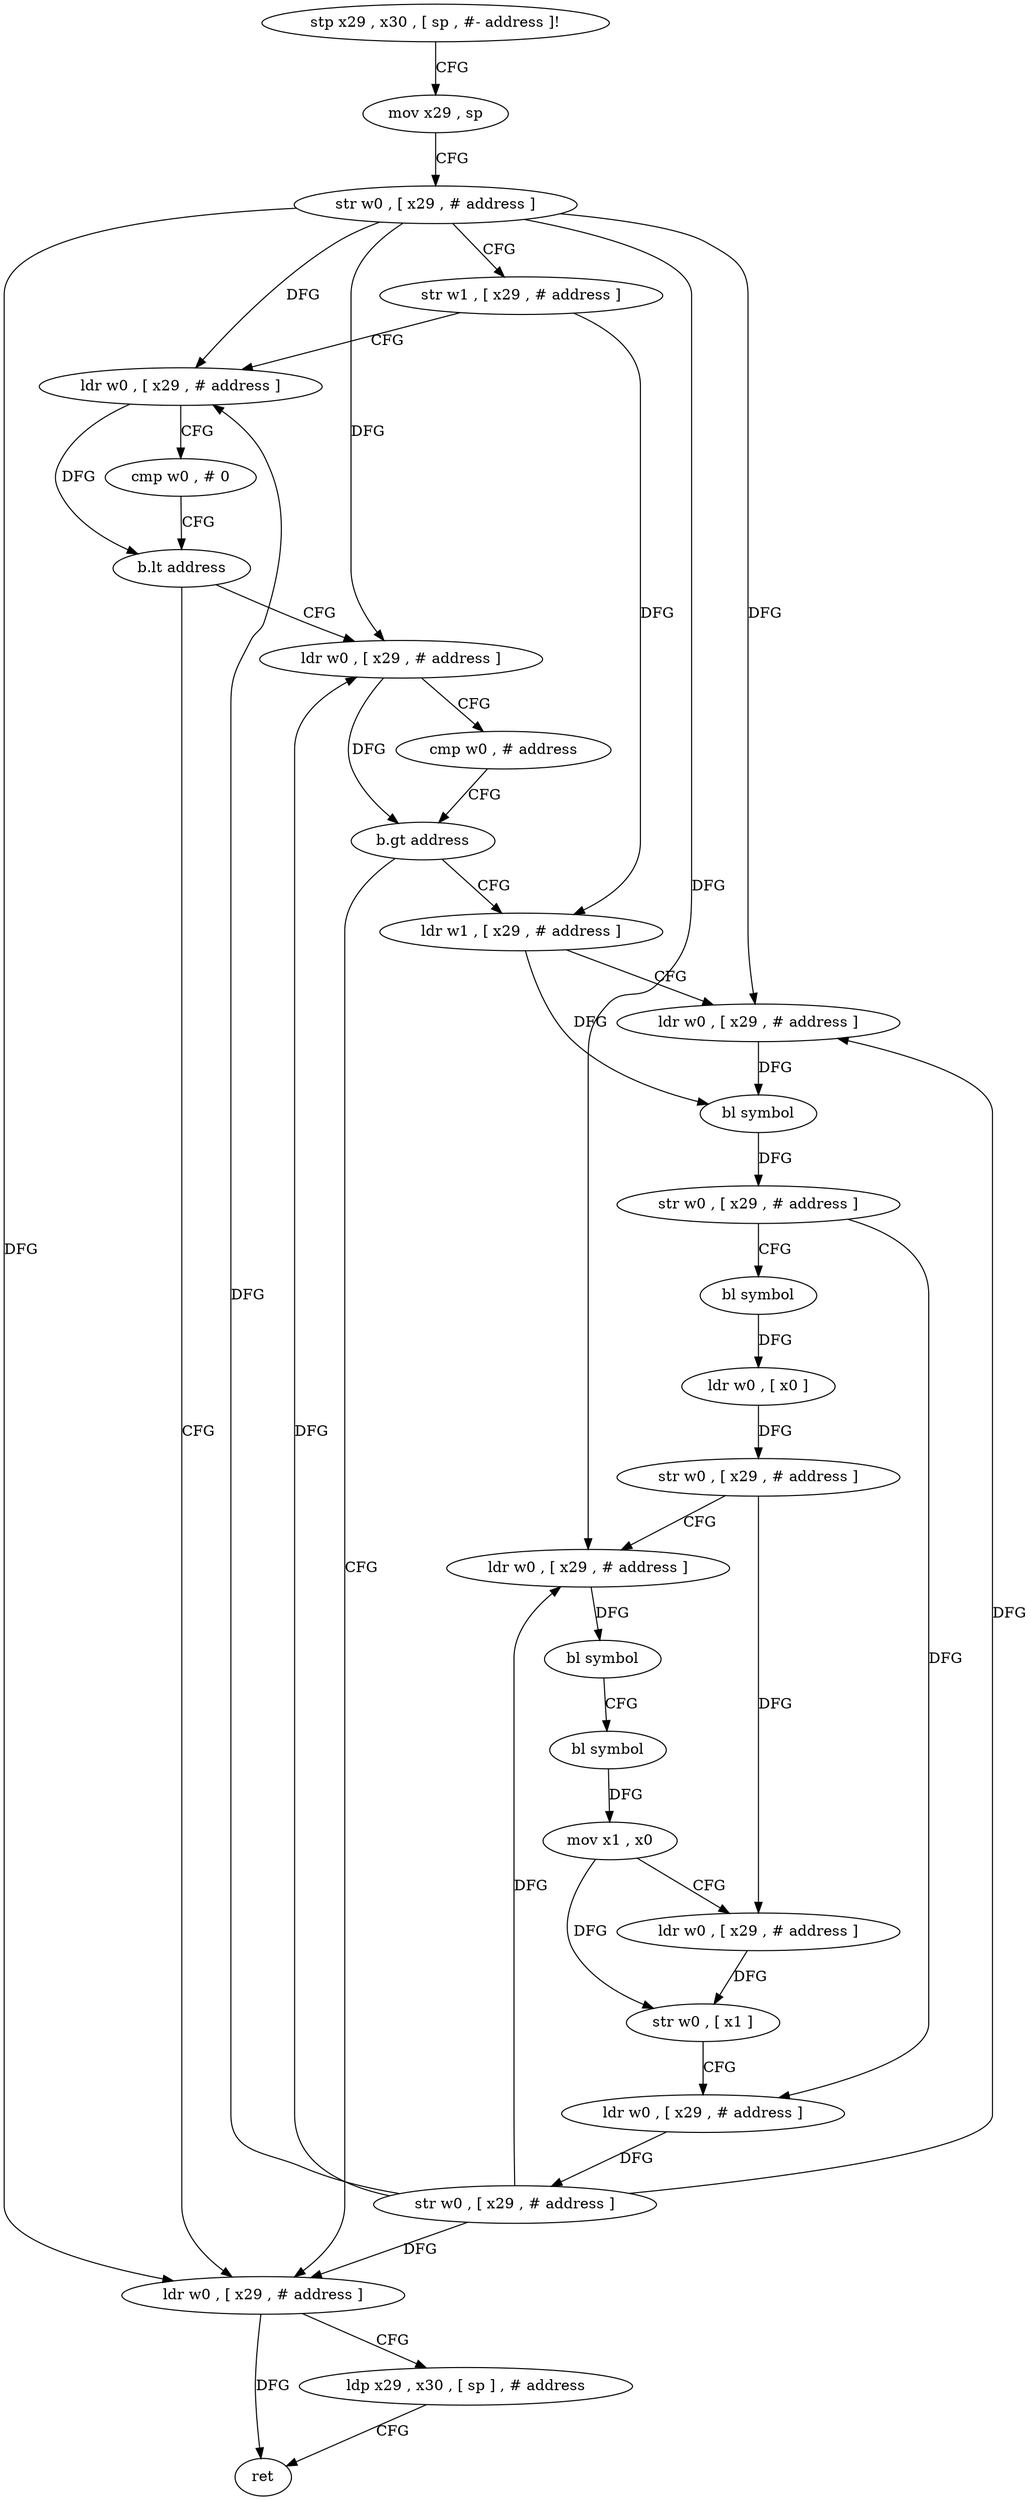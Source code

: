 digraph "func" {
"212524" [label = "stp x29 , x30 , [ sp , #- address ]!" ]
"212528" [label = "mov x29 , sp" ]
"212532" [label = "str w0 , [ x29 , # address ]" ]
"212536" [label = "str w1 , [ x29 , # address ]" ]
"212540" [label = "ldr w0 , [ x29 , # address ]" ]
"212544" [label = "cmp w0 , # 0" ]
"212548" [label = "b.lt address" ]
"212624" [label = "ldr w0 , [ x29 , # address ]" ]
"212552" [label = "ldr w0 , [ x29 , # address ]" ]
"212628" [label = "ldp x29 , x30 , [ sp ] , # address" ]
"212632" [label = "ret" ]
"212556" [label = "cmp w0 , # address" ]
"212560" [label = "b.gt address" ]
"212564" [label = "ldr w1 , [ x29 , # address ]" ]
"212568" [label = "ldr w0 , [ x29 , # address ]" ]
"212572" [label = "bl symbol" ]
"212576" [label = "str w0 , [ x29 , # address ]" ]
"212580" [label = "bl symbol" ]
"212584" [label = "ldr w0 , [ x0 ]" ]
"212588" [label = "str w0 , [ x29 , # address ]" ]
"212592" [label = "ldr w0 , [ x29 , # address ]" ]
"212596" [label = "bl symbol" ]
"212600" [label = "bl symbol" ]
"212604" [label = "mov x1 , x0" ]
"212608" [label = "ldr w0 , [ x29 , # address ]" ]
"212612" [label = "str w0 , [ x1 ]" ]
"212616" [label = "ldr w0 , [ x29 , # address ]" ]
"212620" [label = "str w0 , [ x29 , # address ]" ]
"212524" -> "212528" [ label = "CFG" ]
"212528" -> "212532" [ label = "CFG" ]
"212532" -> "212536" [ label = "CFG" ]
"212532" -> "212540" [ label = "DFG" ]
"212532" -> "212624" [ label = "DFG" ]
"212532" -> "212552" [ label = "DFG" ]
"212532" -> "212568" [ label = "DFG" ]
"212532" -> "212592" [ label = "DFG" ]
"212536" -> "212540" [ label = "CFG" ]
"212536" -> "212564" [ label = "DFG" ]
"212540" -> "212544" [ label = "CFG" ]
"212540" -> "212548" [ label = "DFG" ]
"212544" -> "212548" [ label = "CFG" ]
"212548" -> "212624" [ label = "CFG" ]
"212548" -> "212552" [ label = "CFG" ]
"212624" -> "212628" [ label = "CFG" ]
"212624" -> "212632" [ label = "DFG" ]
"212552" -> "212556" [ label = "CFG" ]
"212552" -> "212560" [ label = "DFG" ]
"212628" -> "212632" [ label = "CFG" ]
"212556" -> "212560" [ label = "CFG" ]
"212560" -> "212624" [ label = "CFG" ]
"212560" -> "212564" [ label = "CFG" ]
"212564" -> "212568" [ label = "CFG" ]
"212564" -> "212572" [ label = "DFG" ]
"212568" -> "212572" [ label = "DFG" ]
"212572" -> "212576" [ label = "DFG" ]
"212576" -> "212580" [ label = "CFG" ]
"212576" -> "212616" [ label = "DFG" ]
"212580" -> "212584" [ label = "DFG" ]
"212584" -> "212588" [ label = "DFG" ]
"212588" -> "212592" [ label = "CFG" ]
"212588" -> "212608" [ label = "DFG" ]
"212592" -> "212596" [ label = "DFG" ]
"212596" -> "212600" [ label = "CFG" ]
"212600" -> "212604" [ label = "DFG" ]
"212604" -> "212608" [ label = "CFG" ]
"212604" -> "212612" [ label = "DFG" ]
"212608" -> "212612" [ label = "DFG" ]
"212612" -> "212616" [ label = "CFG" ]
"212616" -> "212620" [ label = "DFG" ]
"212620" -> "212624" [ label = "DFG" ]
"212620" -> "212540" [ label = "DFG" ]
"212620" -> "212552" [ label = "DFG" ]
"212620" -> "212568" [ label = "DFG" ]
"212620" -> "212592" [ label = "DFG" ]
}
